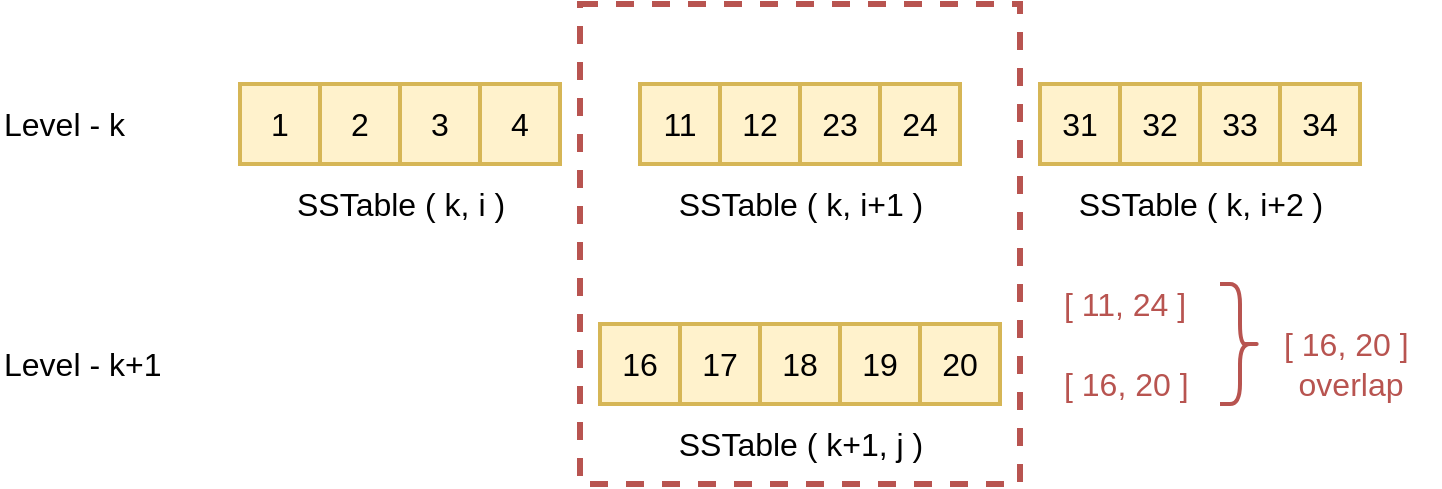 <mxfile version="14.2.4" type="embed" pages="6">
    <diagram name="overlap" id="YaGknYgtB12gMBrLqmoP">
        <mxGraphModel dx="861" dy="679" grid="1" gridSize="10" guides="1" tooltips="1" connect="1" arrows="1" fold="1" page="1" pageScale="1" pageWidth="827" pageHeight="1169" background="#ffffff" math="0" shadow="0">
            <root>
                <mxCell id="Y0N-j38Ntg_7QfY7S-ST-0"/>
                <mxCell id="Y0N-j38Ntg_7QfY7S-ST-1" parent="Y0N-j38Ntg_7QfY7S-ST-0"/>
                <mxCell id="Y0N-j38Ntg_7QfY7S-ST-32" value="" style="rounded=0;whiteSpace=wrap;html=1;dashed=1;strokeColor=#B85450;strokeWidth=3;fillColor=none;" parent="Y0N-j38Ntg_7QfY7S-ST-1" vertex="1">
                    <mxGeometry x="370" y="280" width="220" height="240" as="geometry"/>
                </mxCell>
                <mxCell id="Y0N-j38Ntg_7QfY7S-ST-2" value="&lt;font style=&quot;font-size: 16px&quot;&gt;1&lt;/font&gt;" style="rounded=0;whiteSpace=wrap;html=1;strokeWidth=2;fillColor=#fff2cc;strokeColor=#d6b656;" parent="Y0N-j38Ntg_7QfY7S-ST-1" vertex="1">
                    <mxGeometry x="200" y="320" width="40" height="40" as="geometry"/>
                </mxCell>
                <mxCell id="Y0N-j38Ntg_7QfY7S-ST-3" value="&lt;font style=&quot;font-size: 16px&quot;&gt;Level - k&lt;/font&gt;" style="text;html=1;align=left;verticalAlign=middle;resizable=0;points=[];autosize=1;fontSize=14;" parent="Y0N-j38Ntg_7QfY7S-ST-1" vertex="1">
                    <mxGeometry x="80" y="330" width="80" height="20" as="geometry"/>
                </mxCell>
                <mxCell id="Y0N-j38Ntg_7QfY7S-ST-4" value="&lt;font style=&quot;font-size: 16px&quot;&gt;Level - k+1&lt;/font&gt;" style="text;html=1;align=left;verticalAlign=middle;resizable=0;points=[];autosize=1;fontSize=14;" parent="Y0N-j38Ntg_7QfY7S-ST-1" vertex="1">
                    <mxGeometry x="80" y="450" width="90" height="20" as="geometry"/>
                </mxCell>
                <mxCell id="Y0N-j38Ntg_7QfY7S-ST-5" value="&lt;span style=&quot;font-size: 16px&quot;&gt;2&lt;/span&gt;" style="rounded=0;whiteSpace=wrap;html=1;strokeWidth=2;fillColor=#fff2cc;strokeColor=#d6b656;" parent="Y0N-j38Ntg_7QfY7S-ST-1" vertex="1">
                    <mxGeometry x="240" y="320" width="40" height="40" as="geometry"/>
                </mxCell>
                <mxCell id="Y0N-j38Ntg_7QfY7S-ST-6" value="&lt;span style=&quot;font-size: 16px&quot;&gt;3&lt;/span&gt;" style="rounded=0;whiteSpace=wrap;html=1;strokeWidth=2;fillColor=#fff2cc;strokeColor=#d6b656;" parent="Y0N-j38Ntg_7QfY7S-ST-1" vertex="1">
                    <mxGeometry x="280" y="320" width="40" height="40" as="geometry"/>
                </mxCell>
                <mxCell id="Y0N-j38Ntg_7QfY7S-ST-7" value="&lt;span style=&quot;font-size: 16px&quot;&gt;4&lt;/span&gt;" style="rounded=0;whiteSpace=wrap;html=1;strokeWidth=2;fillColor=#fff2cc;strokeColor=#d6b656;" parent="Y0N-j38Ntg_7QfY7S-ST-1" vertex="1">
                    <mxGeometry x="320" y="320" width="40" height="40" as="geometry"/>
                </mxCell>
                <mxCell id="Y0N-j38Ntg_7QfY7S-ST-8" value="&lt;font style=&quot;font-size: 16px&quot;&gt;16&lt;/font&gt;" style="rounded=0;whiteSpace=wrap;html=1;strokeWidth=2;fillColor=#fff2cc;strokeColor=#d6b656;" parent="Y0N-j38Ntg_7QfY7S-ST-1" vertex="1">
                    <mxGeometry x="380" y="440" width="40" height="40" as="geometry"/>
                </mxCell>
                <mxCell id="Y0N-j38Ntg_7QfY7S-ST-9" value="&lt;span style=&quot;font-size: 16px&quot;&gt;17&lt;/span&gt;" style="rounded=0;whiteSpace=wrap;html=1;strokeWidth=2;fillColor=#fff2cc;strokeColor=#d6b656;" parent="Y0N-j38Ntg_7QfY7S-ST-1" vertex="1">
                    <mxGeometry x="420" y="440" width="40" height="40" as="geometry"/>
                </mxCell>
                <mxCell id="Y0N-j38Ntg_7QfY7S-ST-10" value="&lt;font style=&quot;font-size: 16px&quot;&gt;18&lt;/font&gt;" style="rounded=0;whiteSpace=wrap;html=1;strokeWidth=2;fillColor=#fff2cc;strokeColor=#d6b656;" parent="Y0N-j38Ntg_7QfY7S-ST-1" vertex="1">
                    <mxGeometry x="460" y="440" width="40" height="40" as="geometry"/>
                </mxCell>
                <mxCell id="Y0N-j38Ntg_7QfY7S-ST-11" value="&lt;font style=&quot;font-size: 16px&quot;&gt;19&lt;/font&gt;" style="rounded=0;whiteSpace=wrap;html=1;strokeWidth=2;fillColor=#fff2cc;strokeColor=#d6b656;" parent="Y0N-j38Ntg_7QfY7S-ST-1" vertex="1">
                    <mxGeometry x="500" y="440" width="40" height="40" as="geometry"/>
                </mxCell>
                <mxCell id="Y0N-j38Ntg_7QfY7S-ST-12" value="&lt;font style=&quot;font-size: 16px&quot;&gt;20&lt;/font&gt;" style="rounded=0;whiteSpace=wrap;html=1;strokeWidth=2;fillColor=#fff2cc;strokeColor=#d6b656;" parent="Y0N-j38Ntg_7QfY7S-ST-1" vertex="1">
                    <mxGeometry x="540" y="440" width="40" height="40" as="geometry"/>
                </mxCell>
                <mxCell id="Y0N-j38Ntg_7QfY7S-ST-13" value="&lt;span style=&quot;font-size: 16px&quot;&gt;SSTable ( k, i )&lt;/span&gt;" style="text;html=1;align=center;verticalAlign=middle;resizable=0;points=[];autosize=1;fontSize=14;" parent="Y0N-j38Ntg_7QfY7S-ST-1" vertex="1">
                    <mxGeometry x="220" y="370" width="120" height="20" as="geometry"/>
                </mxCell>
                <mxCell id="Y0N-j38Ntg_7QfY7S-ST-14" value="&lt;span style=&quot;font-size: 16px&quot;&gt;SSTable ( k+1, j )&lt;/span&gt;" style="text;html=1;align=center;verticalAlign=middle;resizable=0;points=[];autosize=1;fontSize=14;" parent="Y0N-j38Ntg_7QfY7S-ST-1" vertex="1">
                    <mxGeometry x="410" y="490" width="140" height="20" as="geometry"/>
                </mxCell>
                <mxCell id="Y0N-j38Ntg_7QfY7S-ST-18" value="&lt;font style=&quot;font-size: 16px&quot;&gt;24&lt;/font&gt;" style="rounded=0;whiteSpace=wrap;html=1;strokeWidth=2;fillColor=#fff2cc;strokeColor=#d6b656;" parent="Y0N-j38Ntg_7QfY7S-ST-1" vertex="1">
                    <mxGeometry x="520" y="320" width="40" height="40" as="geometry"/>
                </mxCell>
                <mxCell id="Y0N-j38Ntg_7QfY7S-ST-19" value="&lt;span style=&quot;font-size: 16px&quot;&gt;23&lt;/span&gt;" style="rounded=0;whiteSpace=wrap;html=1;strokeWidth=2;fillColor=#fff2cc;strokeColor=#d6b656;" parent="Y0N-j38Ntg_7QfY7S-ST-1" vertex="1">
                    <mxGeometry x="480" y="320" width="40" height="40" as="geometry"/>
                </mxCell>
                <mxCell id="Y0N-j38Ntg_7QfY7S-ST-20" value="&lt;font style=&quot;font-size: 16px&quot;&gt;12&lt;/font&gt;" style="rounded=0;whiteSpace=wrap;html=1;strokeWidth=2;fillColor=#fff2cc;strokeColor=#d6b656;" parent="Y0N-j38Ntg_7QfY7S-ST-1" vertex="1">
                    <mxGeometry x="440" y="320" width="40" height="40" as="geometry"/>
                </mxCell>
                <mxCell id="Y0N-j38Ntg_7QfY7S-ST-21" value="&lt;font style=&quot;font-size: 16px&quot;&gt;11&lt;/font&gt;" style="rounded=0;whiteSpace=wrap;html=1;strokeWidth=2;fillColor=#fff2cc;strokeColor=#d6b656;" parent="Y0N-j38Ntg_7QfY7S-ST-1" vertex="1">
                    <mxGeometry x="400" y="320" width="40" height="40" as="geometry"/>
                </mxCell>
                <mxCell id="Y0N-j38Ntg_7QfY7S-ST-22" value="&lt;font style=&quot;font-size: 16px&quot;&gt;34&lt;/font&gt;" style="rounded=0;whiteSpace=wrap;html=1;strokeWidth=2;fillColor=#fff2cc;strokeColor=#d6b656;" parent="Y0N-j38Ntg_7QfY7S-ST-1" vertex="1">
                    <mxGeometry x="720" y="320" width="40" height="40" as="geometry"/>
                </mxCell>
                <mxCell id="Y0N-j38Ntg_7QfY7S-ST-23" value="&lt;span style=&quot;font-size: 16px&quot;&gt;33&lt;/span&gt;" style="rounded=0;whiteSpace=wrap;html=1;strokeWidth=2;fillColor=#fff2cc;strokeColor=#d6b656;" parent="Y0N-j38Ntg_7QfY7S-ST-1" vertex="1">
                    <mxGeometry x="680" y="320" width="40" height="40" as="geometry"/>
                </mxCell>
                <mxCell id="Y0N-j38Ntg_7QfY7S-ST-24" value="&lt;font style=&quot;font-size: 16px&quot;&gt;32&lt;/font&gt;" style="rounded=0;whiteSpace=wrap;html=1;strokeWidth=2;fillColor=#fff2cc;strokeColor=#d6b656;" parent="Y0N-j38Ntg_7QfY7S-ST-1" vertex="1">
                    <mxGeometry x="640" y="320" width="40" height="40" as="geometry"/>
                </mxCell>
                <mxCell id="Y0N-j38Ntg_7QfY7S-ST-25" value="&lt;font style=&quot;font-size: 16px&quot;&gt;31&lt;/font&gt;" style="rounded=0;whiteSpace=wrap;html=1;strokeWidth=2;fillColor=#fff2cc;strokeColor=#d6b656;" parent="Y0N-j38Ntg_7QfY7S-ST-1" vertex="1">
                    <mxGeometry x="600" y="320" width="40" height="40" as="geometry"/>
                </mxCell>
                <mxCell id="Y0N-j38Ntg_7QfY7S-ST-26" value="&lt;span style=&quot;font-size: 16px&quot;&gt;SSTable ( k, i+1 )&lt;/span&gt;" style="text;html=1;align=center;verticalAlign=middle;resizable=0;points=[];autosize=1;fontSize=14;" parent="Y0N-j38Ntg_7QfY7S-ST-1" vertex="1">
                    <mxGeometry x="410" y="370" width="140" height="20" as="geometry"/>
                </mxCell>
                <mxCell id="Y0N-j38Ntg_7QfY7S-ST-27" value="&lt;span style=&quot;font-size: 16px&quot;&gt;SSTable ( k, i+2 )&lt;/span&gt;" style="text;html=1;align=center;verticalAlign=middle;resizable=0;points=[];autosize=1;fontSize=14;" parent="Y0N-j38Ntg_7QfY7S-ST-1" vertex="1">
                    <mxGeometry x="610" y="370" width="140" height="20" as="geometry"/>
                </mxCell>
                <mxCell id="MBkMVxxBDvs31ZcVRK1i-1" value="&lt;span style=&quot;font-size: 16px&quot;&gt;[ 11, 24 ]&lt;/span&gt;" style="text;html=1;align=left;verticalAlign=middle;resizable=0;points=[];autosize=1;fontSize=14;fontColor=#B85450;" parent="Y0N-j38Ntg_7QfY7S-ST-1" vertex="1">
                    <mxGeometry x="610" y="420" width="80" height="20" as="geometry"/>
                </mxCell>
                <mxCell id="MBkMVxxBDvs31ZcVRK1i-2" value="&lt;span style=&quot;font-size: 16px&quot;&gt;[ 16, 20 ]&lt;/span&gt;" style="text;html=1;align=left;verticalAlign=middle;resizable=0;points=[];autosize=1;fontSize=14;fontColor=#B85450;" parent="Y0N-j38Ntg_7QfY7S-ST-1" vertex="1">
                    <mxGeometry x="610" y="460" width="80" height="20" as="geometry"/>
                </mxCell>
                <mxCell id="MBkMVxxBDvs31ZcVRK1i-3" value="" style="shape=curlyBracket;whiteSpace=wrap;html=1;rounded=1;strokeColor=#B85450;strokeWidth=2;fillColor=none;fontColor=#B85450;rotation=-180;" parent="Y0N-j38Ntg_7QfY7S-ST-1" vertex="1">
                    <mxGeometry x="690" y="420" width="20" height="60" as="geometry"/>
                </mxCell>
                <mxCell id="MBkMVxxBDvs31ZcVRK1i-4" value="&lt;span style=&quot;font-size: 16px&quot;&gt;[ 16, 20 ]&lt;/span&gt;" style="text;html=1;align=left;verticalAlign=middle;resizable=0;points=[];autosize=1;fontSize=14;fontColor=#B85450;" parent="Y0N-j38Ntg_7QfY7S-ST-1" vertex="1">
                    <mxGeometry x="720" y="440" width="80" height="20" as="geometry"/>
                </mxCell>
                <mxCell id="MBkMVxxBDvs31ZcVRK1i-5" value="&lt;span style=&quot;font-size: 16px&quot;&gt;overlap&lt;/span&gt;" style="text;html=1;align=center;verticalAlign=middle;resizable=0;points=[];autosize=1;fontSize=14;fontColor=#B85450;" parent="Y0N-j38Ntg_7QfY7S-ST-1" vertex="1">
                    <mxGeometry x="720" y="460" width="70" height="20" as="geometry"/>
                </mxCell>
            </root>
        </mxGraphModel>
    </diagram>
    <diagram id="lYho0oUHF8I51m_rreC3" name="seek-miss">
        &#xa;        &#xa;&#xa;
        <mxGraphModel dx="861" dy="679" grid="1" gridSize="10" guides="1" tooltips="1" connect="1" arrows="1" fold="1" page="1" pageScale="1" pageWidth="827" pageHeight="1169" background="#ffffff" math="0" shadow="0">
            &#xa;            &#xa;&#xa;
            <root>
                &#xa;                &#xa;&#xa;
                <mxCell id="0"/>
                &#xa;                &#xa;&#xa;
                <mxCell id="1" parent="0"/>
                &#xa;                &#xa;&#xa;
                <mxCell id="2" value="&lt;font style=&quot;font-size: 16px&quot;&gt;1&lt;/font&gt;" style="rounded=0;whiteSpace=wrap;html=1;strokeWidth=2;fillColor=#fff2cc;strokeColor=#d6b656;" parent="1" vertex="1">
                    &#xa;                    &#xa;&#xa;
                    <mxGeometry x="200" y="320" width="40" height="40" as="geometry"/>
                    &#xa;                    &#xa;&#xa;
                </mxCell>
                &#xa;                &#xa;&#xa;
                <mxCell id="3" value="&lt;font style=&quot;font-size: 16px&quot;&gt;Level - k&lt;/font&gt;" style="text;html=1;align=left;verticalAlign=middle;resizable=0;points=[];autosize=1;fontSize=14;" parent="1" vertex="1">
                    &#xa;                    &#xa;&#xa;
                    <mxGeometry x="80" y="330" width="80" height="20" as="geometry"/>
                    &#xa;                    &#xa;&#xa;
                </mxCell>
                &#xa;                &#xa;&#xa;
                <mxCell id="4" value="&lt;font style=&quot;font-size: 16px&quot;&gt;Level - k+1&lt;/font&gt;" style="text;html=1;align=left;verticalAlign=middle;resizable=0;points=[];autosize=1;fontSize=14;" parent="1" vertex="1">
                    &#xa;                    &#xa;&#xa;
                    <mxGeometry x="80" y="450" width="90" height="20" as="geometry"/>
                    &#xa;                    &#xa;&#xa;
                </mxCell>
                &#xa;                &#xa;&#xa;
                <mxCell id="6" value="&lt;span style=&quot;font-size: 16px&quot;&gt;2&lt;/span&gt;" style="rounded=0;whiteSpace=wrap;html=1;strokeWidth=2;fillColor=#fff2cc;strokeColor=#d6b656;" parent="1" vertex="1">
                    &#xa;                    &#xa;&#xa;
                    <mxGeometry x="240" y="320" width="40" height="40" as="geometry"/>
                    &#xa;                    &#xa;&#xa;
                </mxCell>
                &#xa;                &#xa;&#xa;
                <mxCell id="7" value="&lt;span style=&quot;font-size: 16px&quot;&gt;3&lt;/span&gt;" style="rounded=0;whiteSpace=wrap;html=1;strokeWidth=2;fillColor=#fff2cc;strokeColor=#d6b656;" parent="1" vertex="1">
                    &#xa;                    &#xa;&#xa;
                    <mxGeometry x="280" y="320" width="40" height="40" as="geometry"/>
                    &#xa;                    &#xa;&#xa;
                </mxCell>
                &#xa;                &#xa;&#xa;
                <mxCell id="8" value="&lt;span style=&quot;font-size: 16px&quot;&gt;4&lt;/span&gt;" style="rounded=0;whiteSpace=wrap;html=1;strokeWidth=2;fillColor=#fff2cc;strokeColor=#d6b656;" parent="1" vertex="1">
                    &#xa;                    &#xa;&#xa;
                    <mxGeometry x="320" y="320" width="40" height="40" as="geometry"/>
                    &#xa;                    &#xa;&#xa;
                </mxCell>
                &#xa;                &#xa;&#xa;
                <mxCell id="12" value="&lt;font style=&quot;font-size: 16px&quot;&gt;16&lt;/font&gt;" style="rounded=0;whiteSpace=wrap;html=1;strokeWidth=2;fillColor=#fff2cc;strokeColor=#d6b656;" parent="1" vertex="1">
                    &#xa;                    &#xa;&#xa;
                    <mxGeometry x="380" y="440" width="40" height="40" as="geometry"/>
                    &#xa;                    &#xa;&#xa;
                </mxCell>
                &#xa;                &#xa;&#xa;
                <mxCell id="13" value="&lt;span style=&quot;font-size: 16px&quot;&gt;17&lt;/span&gt;" style="rounded=0;whiteSpace=wrap;html=1;strokeWidth=2;fillColor=#fff2cc;strokeColor=#d6b656;" parent="1" vertex="1">
                    &#xa;                    &#xa;&#xa;
                    <mxGeometry x="420" y="440" width="40" height="40" as="geometry"/>
                    &#xa;                    &#xa;&#xa;
                </mxCell>
                &#xa;                &#xa;&#xa;
                <mxCell id="14" value="&lt;font style=&quot;font-size: 16px&quot;&gt;18&lt;/font&gt;" style="rounded=0;whiteSpace=wrap;html=1;strokeWidth=2;fillColor=#fff2cc;strokeColor=#d6b656;" parent="1" vertex="1">
                    &#xa;                    &#xa;&#xa;
                    <mxGeometry x="460" y="440" width="40" height="40" as="geometry"/>
                    &#xa;                    &#xa;&#xa;
                </mxCell>
                &#xa;                &#xa;&#xa;
                <mxCell id="17" value="&lt;font style=&quot;font-size: 16px&quot;&gt;19&lt;/font&gt;" style="rounded=0;whiteSpace=wrap;html=1;strokeWidth=2;fillColor=#fff2cc;strokeColor=#d6b656;" parent="1" vertex="1">
                    &#xa;                    &#xa;&#xa;
                    <mxGeometry x="500" y="440" width="40" height="40" as="geometry"/>
                    &#xa;                    &#xa;&#xa;
                </mxCell>
                &#xa;                &#xa;&#xa;
                <mxCell id="18" value="&lt;font style=&quot;font-size: 16px&quot;&gt;20&lt;/font&gt;" style="rounded=0;whiteSpace=wrap;html=1;strokeWidth=2;fillColor=#fff2cc;strokeColor=#d6b656;" parent="1" vertex="1">
                    &#xa;                    &#xa;&#xa;
                    <mxGeometry x="540" y="440" width="40" height="40" as="geometry"/>
                    &#xa;                    &#xa;&#xa;
                </mxCell>
                &#xa;                &#xa;&#xa;
                <mxCell id="19" value="&lt;span style=&quot;font-size: 16px&quot;&gt;SSTable ( k, i )&lt;/span&gt;" style="text;html=1;align=center;verticalAlign=middle;resizable=0;points=[];autosize=1;fontSize=14;" parent="1" vertex="1">
                    &#xa;                    &#xa;&#xa;
                    <mxGeometry x="220" y="370" width="120" height="20" as="geometry"/>
                    &#xa;                    &#xa;&#xa;
                </mxCell>
                &#xa;                &#xa;&#xa;
                <mxCell id="20" value="&lt;span style=&quot;font-size: 16px&quot;&gt;SSTable ( k+1, j )&lt;/span&gt;" style="text;html=1;align=center;verticalAlign=middle;resizable=0;points=[];autosize=1;fontSize=14;" parent="1" vertex="1">
                    &#xa;                    &#xa;&#xa;
                    <mxGeometry x="410" y="490" width="140" height="20" as="geometry"/>
                    &#xa;                    &#xa;&#xa;
                </mxCell>
                &#xa;                &#xa;&#xa;
                <mxCell id="21" value="&lt;span style=&quot;font-size: 16px&quot;&gt;look up : 18&lt;/span&gt;" style="text;html=1;align=left;verticalAlign=middle;resizable=0;points=[];autosize=1;fontSize=14;" parent="1" vertex="1">
                    &#xa;                    &#xa;&#xa;
                    <mxGeometry x="80" y="240" width="100" height="20" as="geometry"/>
                    &#xa;                    &#xa;&#xa;
                </mxCell>
                &#xa;                &#xa;&#xa;
                <mxCell id="24" value="&lt;span style=&quot;font-size: 16px&quot;&gt;seek miss&lt;/span&gt;" style="text;html=1;align=center;verticalAlign=middle;resizable=0;points=[];autosize=1;fontSize=14;fontColor=#B85450;" parent="1" vertex="1">
                    &#xa;                    &#xa;&#xa;
                    <mxGeometry x="480" y="300" width="90" height="20" as="geometry"/>
                    &#xa;                    &#xa;&#xa;
                </mxCell>
                &#xa;                &#xa;&#xa;
                <mxCell id="26" value="&lt;span style=&quot;font-size: 16px&quot;&gt;match&lt;/span&gt;" style="text;html=1;align=center;verticalAlign=middle;resizable=0;points=[];autosize=1;fontSize=14;fontColor=#B85450;" parent="1" vertex="1">
                    &#xa;                    &#xa;&#xa;
                    <mxGeometry x="480" y="420" width="60" height="20" as="geometry"/>
                    &#xa;                    &#xa;&#xa;
                </mxCell>
                &#xa;                &#xa;&#xa;
                <mxCell id="Nawe96tlOtOp1XnM_8qs-26" value="&lt;font style=&quot;font-size: 16px&quot;&gt;24&lt;/font&gt;" style="rounded=0;whiteSpace=wrap;html=1;strokeWidth=2;fillColor=#fff2cc;strokeColor=#d6b656;" parent="1" vertex="1">
                    &#xa;                    &#xa;&#xa;
                    <mxGeometry x="520" y="320" width="40" height="40" as="geometry"/>
                    &#xa;                    &#xa;&#xa;
                </mxCell>
                &#xa;                &#xa;&#xa;
                <mxCell id="Nawe96tlOtOp1XnM_8qs-27" value="&lt;span style=&quot;font-size: 16px&quot;&gt;23&lt;/span&gt;" style="rounded=0;whiteSpace=wrap;html=1;strokeWidth=2;fillColor=#fff2cc;strokeColor=#d6b656;" parent="1" vertex="1">
                    &#xa;                    &#xa;&#xa;
                    <mxGeometry x="480" y="320" width="40" height="40" as="geometry"/>
                    &#xa;                    &#xa;&#xa;
                </mxCell>
                &#xa;                &#xa;&#xa;
                <mxCell id="Nawe96tlOtOp1XnM_8qs-28" value="&lt;font style=&quot;font-size: 16px&quot;&gt;12&lt;/font&gt;" style="rounded=0;whiteSpace=wrap;html=1;strokeWidth=2;fillColor=#fff2cc;strokeColor=#d6b656;" parent="1" vertex="1">
                    &#xa;                    &#xa;&#xa;
                    <mxGeometry x="440" y="320" width="40" height="40" as="geometry"/>
                    &#xa;                    &#xa;&#xa;
                </mxCell>
                &#xa;                &#xa;&#xa;
                <mxCell id="Nawe96tlOtOp1XnM_8qs-29" value="&lt;font style=&quot;font-size: 16px&quot;&gt;11&lt;/font&gt;" style="rounded=0;whiteSpace=wrap;html=1;strokeWidth=2;fillColor=#fff2cc;strokeColor=#d6b656;" parent="1" vertex="1">
                    &#xa;                    &#xa;&#xa;
                    <mxGeometry x="400" y="320" width="40" height="40" as="geometry"/>
                    &#xa;                    &#xa;&#xa;
                </mxCell>
                &#xa;                &#xa;&#xa;
                <mxCell id="Nawe96tlOtOp1XnM_8qs-30" value="&lt;font style=&quot;font-size: 16px&quot;&gt;34&lt;/font&gt;" style="rounded=0;whiteSpace=wrap;html=1;strokeWidth=2;fillColor=#fff2cc;strokeColor=#d6b656;" parent="1" vertex="1">
                    &#xa;                    &#xa;&#xa;
                    <mxGeometry x="720" y="320" width="40" height="40" as="geometry"/>
                    &#xa;                    &#xa;&#xa;
                </mxCell>
                &#xa;                &#xa;&#xa;
                <mxCell id="Nawe96tlOtOp1XnM_8qs-31" value="&lt;span style=&quot;font-size: 16px&quot;&gt;33&lt;/span&gt;" style="rounded=0;whiteSpace=wrap;html=1;strokeWidth=2;fillColor=#fff2cc;strokeColor=#d6b656;" parent="1" vertex="1">
                    &#xa;                    &#xa;&#xa;
                    <mxGeometry x="680" y="320" width="40" height="40" as="geometry"/>
                    &#xa;                    &#xa;&#xa;
                </mxCell>
                &#xa;                &#xa;&#xa;
                <mxCell id="Nawe96tlOtOp1XnM_8qs-32" value="&lt;font style=&quot;font-size: 16px&quot;&gt;32&lt;/font&gt;" style="rounded=0;whiteSpace=wrap;html=1;strokeWidth=2;fillColor=#fff2cc;strokeColor=#d6b656;" parent="1" vertex="1">
                    &#xa;                    &#xa;&#xa;
                    <mxGeometry x="640" y="320" width="40" height="40" as="geometry"/>
                    &#xa;                    &#xa;&#xa;
                </mxCell>
                &#xa;                &#xa;&#xa;
                <mxCell id="Nawe96tlOtOp1XnM_8qs-33" value="&lt;font style=&quot;font-size: 16px&quot;&gt;31&lt;/font&gt;" style="rounded=0;whiteSpace=wrap;html=1;strokeWidth=2;fillColor=#fff2cc;strokeColor=#d6b656;" parent="1" vertex="1">
                    &#xa;                    &#xa;&#xa;
                    <mxGeometry x="600" y="320" width="40" height="40" as="geometry"/>
                    &#xa;                    &#xa;&#xa;
                </mxCell>
                &#xa;                &#xa;&#xa;
                <mxCell id="fV7hkCOTCyFw0kWYfNcf-26" value="&lt;span style=&quot;font-size: 16px&quot;&gt;SSTable ( k, i+1 )&lt;/span&gt;" style="text;html=1;align=center;verticalAlign=middle;resizable=0;points=[];autosize=1;fontSize=14;" parent="1" vertex="1">
                    &#xa;                    &#xa;&#xa;
                    <mxGeometry x="410" y="370" width="140" height="20" as="geometry"/>
                    &#xa;                    &#xa;&#xa;
                </mxCell>
                &#xa;                &#xa;&#xa;
                <mxCell id="fV7hkCOTCyFw0kWYfNcf-27" value="&lt;span style=&quot;font-size: 16px&quot;&gt;SSTable ( k, i+2 )&lt;/span&gt;" style="text;html=1;align=center;verticalAlign=middle;resizable=0;points=[];autosize=1;fontSize=14;" parent="1" vertex="1">
                    &#xa;                    &#xa;&#xa;
                    <mxGeometry x="610" y="370" width="140" height="20" as="geometry"/>
                    &#xa;                    &#xa;&#xa;
                </mxCell>
                &#xa;                &#xa;&#xa;
                <mxCell id="25" style="edgeStyle=orthogonalEdgeStyle;curved=1;rounded=0;orthogonalLoop=1;jettySize=auto;html=1;exitX=1;exitY=0;exitDx=0;exitDy=0;entryX=0.5;entryY=0;entryDx=0;entryDy=0;strokeWidth=2;fontSize=14;fontColor=#B85450;fillColor=#f8cecc;strokeColor=#b85450;" parent="1" source="Nawe96tlOtOp1XnM_8qs-28" target="14" edge="1">
                    &#xa;                    &#xa;&#xa;
                    <mxGeometry relative="1" as="geometry">
                        &#xa;                        &#xa;&#xa;
                        <Array as="points">
                            &#xa;                            &#xa;&#xa;
                            <mxPoint x="480" y="370"/>
                            &#xa;                            &#xa;&#xa;
                            <mxPoint x="480" y="370"/>
                            &#xa;                            &#xa;&#xa;
                        </Array>
                        &#xa;                        &#xa;&#xa;
                    </mxGeometry>
                    &#xa;                    &#xa;&#xa;
                </mxCell>
                &#xa;                &#xa;&#xa;
                <mxCell id="23" value="" style="rounded=0;orthogonalLoop=1;jettySize=auto;html=1;fontSize=14;entryX=0;entryY=0;entryDx=0;entryDy=0;fillColor=#f8cecc;strokeColor=#b85450;strokeWidth=2;edgeStyle=orthogonalEdgeStyle;curved=1;" parent="1" source="21" target="Nawe96tlOtOp1XnM_8qs-27" edge="1">
                    &#xa;                    &#xa;&#xa;
                    <mxGeometry relative="1" as="geometry">
                        &#xa;                        &#xa;&#xa;
                        <mxPoint x="250" y="250" as="targetPoint"/>
                        &#xa;                        &#xa;&#xa;
                        <Array as="points">
                            &#xa;                            &#xa;&#xa;
                            <mxPoint x="480" y="250"/>
                            &#xa;                            &#xa;&#xa;
                        </Array>
                        &#xa;                        &#xa;&#xa;
                    </mxGeometry>
                    &#xa;                    &#xa;&#xa;
                </mxCell>
                &#xa;                &#xa;&#xa;
            </root>
            &#xa;            &#xa;&#xa;
        </mxGraphModel>
        &#xa;        &#xa;&#xa;
    </diagram>
    <diagram id="-CH1xtE_YUNaig56oL9T" name="match">
        &#xa;
        <mxGraphModel dx="819" dy="616" grid="1" gridSize="10" guides="1" tooltips="1" connect="1" arrows="1" fold="1" page="1" pageScale="1" pageWidth="827" pageHeight="1169" background="#ffffff" math="0" shadow="0">
            &#xa;
            <root>
                &#xa;
                <mxCell id="D2XivzYLDYbyv2deZ4RM-0"/>
                &#xa;
                <mxCell id="D2XivzYLDYbyv2deZ4RM-1" parent="D2XivzYLDYbyv2deZ4RM-0"/>
                &#xa;
                <mxCell id="T56yWqW-g0x0ERfFQjUn-0" value="&lt;font style=&quot;font-size: 16px&quot;&gt;1&lt;/font&gt;" style="rounded=0;whiteSpace=wrap;html=1;strokeWidth=2;fillColor=#fff2cc;strokeColor=#d6b656;" parent="D2XivzYLDYbyv2deZ4RM-1" vertex="1">
                    &#xa;
                    <mxGeometry x="160" y="320" width="40" height="40" as="geometry"/>
                    &#xa;
                </mxCell>
                &#xa;
                <mxCell id="T56yWqW-g0x0ERfFQjUn-1" value="&lt;font style=&quot;font-size: 16px&quot;&gt;Level - k&lt;/font&gt;" style="text;html=1;align=left;verticalAlign=middle;resizable=0;points=[];autosize=1;fontSize=14;" parent="D2XivzYLDYbyv2deZ4RM-1" vertex="1">
                    &#xa;
                    <mxGeometry x="40" y="330" width="80" height="20" as="geometry"/>
                    &#xa;
                </mxCell>
                &#xa;
                <mxCell id="T56yWqW-g0x0ERfFQjUn-2" value="&lt;font style=&quot;font-size: 16px&quot;&gt;Level - k+1&lt;/font&gt;" style="text;html=1;align=left;verticalAlign=middle;resizable=0;points=[];autosize=1;fontSize=14;" parent="D2XivzYLDYbyv2deZ4RM-1" vertex="1">
                    &#xa;
                    <mxGeometry x="40" y="450" width="90" height="20" as="geometry"/>
                    &#xa;
                </mxCell>
                &#xa;
                <mxCell id="T56yWqW-g0x0ERfFQjUn-3" value="&lt;span style=&quot;font-size: 16px&quot;&gt;2&lt;/span&gt;" style="rounded=0;whiteSpace=wrap;html=1;strokeWidth=2;fillColor=#fff2cc;strokeColor=#d6b656;" parent="D2XivzYLDYbyv2deZ4RM-1" vertex="1">
                    &#xa;
                    <mxGeometry x="200" y="320" width="40" height="40" as="geometry"/>
                    &#xa;
                </mxCell>
                &#xa;
                <mxCell id="T56yWqW-g0x0ERfFQjUn-4" value="&lt;span style=&quot;font-size: 16px&quot;&gt;3&lt;/span&gt;" style="rounded=0;whiteSpace=wrap;html=1;strokeWidth=2;fillColor=#fff2cc;strokeColor=#d6b656;" parent="D2XivzYLDYbyv2deZ4RM-1" vertex="1">
                    &#xa;
                    <mxGeometry x="240" y="320" width="40" height="40" as="geometry"/>
                    &#xa;
                </mxCell>
                &#xa;
                <mxCell id="T56yWqW-g0x0ERfFQjUn-5" value="&lt;span style=&quot;font-size: 16px&quot;&gt;4&lt;/span&gt;" style="rounded=0;whiteSpace=wrap;html=1;strokeWidth=2;fillColor=#fff2cc;strokeColor=#d6b656;" parent="D2XivzYLDYbyv2deZ4RM-1" vertex="1">
                    &#xa;
                    <mxGeometry x="280" y="320" width="40" height="40" as="geometry"/>
                    &#xa;
                </mxCell>
                &#xa;
                <mxCell id="T56yWqW-g0x0ERfFQjUn-6" value="&lt;font style=&quot;font-size: 16px&quot;&gt;16&lt;/font&gt;" style="rounded=0;whiteSpace=wrap;html=1;strokeWidth=2;fillColor=#fff2cc;strokeColor=#d6b656;" parent="D2XivzYLDYbyv2deZ4RM-1" vertex="1">
                    &#xa;
                    <mxGeometry x="240" y="440" width="40" height="40" as="geometry"/>
                    &#xa;
                </mxCell>
                &#xa;
                <mxCell id="T56yWqW-g0x0ERfFQjUn-7" value="&lt;span style=&quot;font-size: 16px&quot;&gt;17&lt;/span&gt;" style="rounded=0;whiteSpace=wrap;html=1;strokeWidth=2;fillColor=#fff2cc;strokeColor=#d6b656;" parent="D2XivzYLDYbyv2deZ4RM-1" vertex="1">
                    &#xa;
                    <mxGeometry x="280" y="440" width="40" height="40" as="geometry"/>
                    &#xa;
                </mxCell>
                &#xa;
                <mxCell id="T56yWqW-g0x0ERfFQjUn-8" value="&lt;font style=&quot;font-size: 16px&quot;&gt;18&lt;/font&gt;" style="rounded=0;whiteSpace=wrap;html=1;strokeWidth=2;fillColor=#fff2cc;strokeColor=#d6b656;" parent="D2XivzYLDYbyv2deZ4RM-1" vertex="1">
                    &#xa;
                    <mxGeometry x="320" y="440" width="40" height="40" as="geometry"/>
                    &#xa;
                </mxCell>
                &#xa;
                <mxCell id="T56yWqW-g0x0ERfFQjUn-9" value="&lt;font style=&quot;font-size: 16px&quot;&gt;19&lt;/font&gt;" style="rounded=0;whiteSpace=wrap;html=1;strokeWidth=2;fillColor=#fff2cc;strokeColor=#d6b656;" parent="D2XivzYLDYbyv2deZ4RM-1" vertex="1">
                    &#xa;
                    <mxGeometry x="360" y="440" width="40" height="40" as="geometry"/>
                    &#xa;
                </mxCell>
                &#xa;
                <mxCell id="T56yWqW-g0x0ERfFQjUn-10" value="&lt;font style=&quot;font-size: 16px&quot;&gt;20&lt;/font&gt;" style="rounded=0;whiteSpace=wrap;html=1;strokeWidth=2;fillColor=#fff2cc;strokeColor=#d6b656;" parent="D2XivzYLDYbyv2deZ4RM-1" vertex="1">
                    &#xa;
                    <mxGeometry x="400" y="440" width="40" height="40" as="geometry"/>
                    &#xa;
                </mxCell>
                &#xa;
                <mxCell id="T56yWqW-g0x0ERfFQjUn-11" value="&lt;span style=&quot;font-size: 16px&quot;&gt;SSTable ( k, i )&lt;/span&gt;" style="text;html=1;align=center;verticalAlign=middle;resizable=0;points=[];autosize=1;fontSize=14;" parent="D2XivzYLDYbyv2deZ4RM-1" vertex="1">
                    &#xa;
                    <mxGeometry x="180" y="370" width="120" height="20" as="geometry"/>
                    &#xa;
                </mxCell>
                &#xa;
                <mxCell id="T56yWqW-g0x0ERfFQjUn-12" value="&lt;span style=&quot;font-size: 16px&quot;&gt;SSTable ( k+1, j )&lt;/span&gt;" style="text;html=1;align=center;verticalAlign=middle;resizable=0;points=[];autosize=1;fontSize=14;" parent="D2XivzYLDYbyv2deZ4RM-1" vertex="1">
                    &#xa;
                    <mxGeometry x="270" y="490" width="140" height="20" as="geometry"/>
                    &#xa;
                </mxCell>
                &#xa;
                <mxCell id="T56yWqW-g0x0ERfFQjUn-13" value="&lt;span style=&quot;font-size: 16px&quot;&gt;look up : 18&lt;/span&gt;" style="text;html=1;align=left;verticalAlign=middle;resizable=0;points=[];autosize=1;fontSize=14;" parent="D2XivzYLDYbyv2deZ4RM-1" vertex="1">
                    &#xa;
                    <mxGeometry x="40" y="240" width="100" height="20" as="geometry"/>
                    &#xa;
                </mxCell>
                &#xa;
                <mxCell id="T56yWqW-g0x0ERfFQjUn-16" value="" style="rounded=0;orthogonalLoop=1;jettySize=auto;html=1;fontSize=14;fillColor=#f8cecc;strokeColor=#b85450;strokeWidth=2;edgeStyle=orthogonalEdgeStyle;curved=1;entryX=0.5;entryY=0;entryDx=0;entryDy=0;" parent="D2XivzYLDYbyv2deZ4RM-1" source="T56yWqW-g0x0ERfFQjUn-13" target="T56yWqW-g0x0ERfFQjUn-8" edge="1">
                    &#xa;
                    <mxGeometry relative="1" as="geometry">
                        &#xa;
                        <mxPoint x="350" y="400" as="targetPoint"/>
                        &#xa;
                        <Array as="points">
                            &#xa;
                            <mxPoint x="340" y="240"/>
                            &#xa;
                        </Array>
                        &#xa;
                    </mxGeometry>
                    &#xa;
                </mxCell>
                &#xa;
                <mxCell id="T56yWqW-g0x0ERfFQjUn-17" value="&lt;span style=&quot;font-size: 16px&quot;&gt;match&lt;/span&gt;" style="text;html=1;align=center;verticalAlign=middle;resizable=0;points=[];autosize=1;fontSize=14;fontColor=#B85450;" parent="D2XivzYLDYbyv2deZ4RM-1" vertex="1">
                    &#xa;
                    <mxGeometry x="340" y="420" width="60" height="20" as="geometry"/>
                    &#xa;
                </mxCell>
                &#xa;
                <mxCell id="T56yWqW-g0x0ERfFQjUn-18" value="&lt;font style=&quot;font-size: 16px&quot;&gt;24&lt;/font&gt;" style="rounded=0;whiteSpace=wrap;html=1;strokeWidth=2;fillColor=#fff2cc;strokeColor=#d6b656;" parent="D2XivzYLDYbyv2deZ4RM-1" vertex="1">
                    &#xa;
                    <mxGeometry x="480" y="440" width="40" height="40" as="geometry"/>
                    &#xa;
                </mxCell>
                &#xa;
                <mxCell id="T56yWqW-g0x0ERfFQjUn-19" value="&lt;span style=&quot;font-size: 16px&quot;&gt;23&lt;/span&gt;" style="rounded=0;whiteSpace=wrap;html=1;strokeWidth=2;fillColor=#fff2cc;strokeColor=#d6b656;" parent="D2XivzYLDYbyv2deZ4RM-1" vertex="1">
                    &#xa;
                    <mxGeometry x="440" y="440" width="40" height="40" as="geometry"/>
                    &#xa;
                </mxCell>
                &#xa;
                <mxCell id="T56yWqW-g0x0ERfFQjUn-20" value="&lt;font style=&quot;font-size: 16px&quot;&gt;12&lt;/font&gt;" style="rounded=0;whiteSpace=wrap;html=1;strokeWidth=2;fillColor=#fff2cc;strokeColor=#d6b656;" parent="D2XivzYLDYbyv2deZ4RM-1" vertex="1">
                    &#xa;
                    <mxGeometry x="200" y="440" width="40" height="40" as="geometry"/>
                    &#xa;
                </mxCell>
                &#xa;
                <mxCell id="T56yWqW-g0x0ERfFQjUn-21" value="&lt;font style=&quot;font-size: 16px&quot;&gt;11&lt;/font&gt;" style="rounded=0;whiteSpace=wrap;html=1;strokeWidth=2;fillColor=#fff2cc;strokeColor=#d6b656;" parent="D2XivzYLDYbyv2deZ4RM-1" vertex="1">
                    &#xa;
                    <mxGeometry x="160" y="440" width="40" height="40" as="geometry"/>
                    &#xa;
                </mxCell>
                &#xa;
                <mxCell id="T56yWqW-g0x0ERfFQjUn-22" value="&lt;font style=&quot;font-size: 16px&quot;&gt;34&lt;/font&gt;" style="rounded=0;whiteSpace=wrap;html=1;strokeWidth=2;fillColor=#fff2cc;strokeColor=#d6b656;" parent="D2XivzYLDYbyv2deZ4RM-1" vertex="1">
                    &#xa;
                    <mxGeometry x="480" y="320" width="40" height="40" as="geometry"/>
                    &#xa;
                </mxCell>
                &#xa;
                <mxCell id="T56yWqW-g0x0ERfFQjUn-23" value="&lt;span style=&quot;font-size: 16px&quot;&gt;33&lt;/span&gt;" style="rounded=0;whiteSpace=wrap;html=1;strokeWidth=2;fillColor=#fff2cc;strokeColor=#d6b656;" parent="D2XivzYLDYbyv2deZ4RM-1" vertex="1">
                    &#xa;
                    <mxGeometry x="440" y="320" width="40" height="40" as="geometry"/>
                    &#xa;
                </mxCell>
                &#xa;
                <mxCell id="T56yWqW-g0x0ERfFQjUn-24" value="&lt;font style=&quot;font-size: 16px&quot;&gt;32&lt;/font&gt;" style="rounded=0;whiteSpace=wrap;html=1;strokeWidth=2;fillColor=#fff2cc;strokeColor=#d6b656;" parent="D2XivzYLDYbyv2deZ4RM-1" vertex="1">
                    &#xa;
                    <mxGeometry x="400" y="320" width="40" height="40" as="geometry"/>
                    &#xa;
                </mxCell>
                &#xa;
                <mxCell id="T56yWqW-g0x0ERfFQjUn-25" value="&lt;font style=&quot;font-size: 16px&quot;&gt;31&lt;/font&gt;" style="rounded=0;whiteSpace=wrap;html=1;strokeWidth=2;fillColor=#fff2cc;strokeColor=#d6b656;" parent="D2XivzYLDYbyv2deZ4RM-1" vertex="1">
                    &#xa;
                    <mxGeometry x="360" y="320" width="40" height="40" as="geometry"/>
                    &#xa;
                </mxCell>
                &#xa;
                <mxCell id="DkzT5iYbBLSiV8lustJ6-0" value="&lt;span style=&quot;font-size: 16px&quot;&gt;SSTable ( k, i+1 )&lt;/span&gt;" style="text;html=1;align=center;verticalAlign=middle;resizable=0;points=[];autosize=1;fontSize=14;" parent="D2XivzYLDYbyv2deZ4RM-1" vertex="1">
                    &#xa;
                    <mxGeometry x="370" y="370" width="140" height="20" as="geometry"/>
                    &#xa;
                </mxCell>
                &#xa;
            </root>
            &#xa;
        </mxGraphModel>
        &#xa;
    </diagram>
    <diagram id="i3KZQ4mE7HGFSPeJOWu3" name="boundary-before">
        &#xa;
        <mxGraphModel dx="819" dy="616" grid="1" gridSize="10" guides="1" tooltips="1" connect="1" arrows="1" fold="1" page="1" pageScale="1" pageWidth="827" pageHeight="1169" background="#ffffff" math="0" shadow="0">
            &#xa;
            <root>
                &#xa;
                <mxCell id="WAM6PhvciodUu-TOC0Oh-0"/>
                &#xa;
                <mxCell id="WAM6PhvciodUu-TOC0Oh-1" parent="WAM6PhvciodUu-TOC0Oh-0"/>
                &#xa;
                <mxCell id="VvwIB_uDXeR090Hm-8GX-2" value="" style="edgeStyle=orthogonalEdgeStyle;rounded=0;orthogonalLoop=1;jettySize=auto;html=1;fontColor=#B85450;curved=1;strokeWidth=2;strokeColor=#6C8EBF;entryX=0;entryY=0;entryDx=0;entryDy=0;" edge="1" parent="WAM6PhvciodUu-TOC0Oh-1" source="VvwIB_uDXeR090Hm-8GX-0" target="445vp5HoB7TBY0eNC6to-1">
                    &#xa;
                    <mxGeometry relative="1" as="geometry">
                        &#xa;
                        <mxPoint x="320" y="260" as="targetPoint"/>
                        &#xa;
                    </mxGeometry>
                    &#xa;
                </mxCell>
                &#xa;
                <mxCell id="445vp5HoB7TBY0eNC6to-7" value="&lt;font color=&quot;#b85450&quot; style=&quot;font-size: 16px&quot;&gt;... ...&lt;/font&gt;" style="rounded=0;whiteSpace=wrap;html=1;strokeWidth=2;fontColor=#333333;fillColor=none;strokeColor=#B85450;dashed=1;" vertex="1" parent="WAM6PhvciodUu-TOC0Oh-1">
                    &#xa;
                    <mxGeometry x="200" y="320" width="280" height="40" as="geometry"/>
                    &#xa;
                </mxCell>
                &#xa;
                <mxCell id="445vp5HoB7TBY0eNC6to-0" value="&lt;font style=&quot;font-size: 16px&quot;&gt;cat&lt;/font&gt;" style="rounded=0;whiteSpace=wrap;html=1;fillColor=#d5e8d4;strokeColor=#82b366;strokeWidth=2;" vertex="1" parent="WAM6PhvciodUu-TOC0Oh-1">
                    &#xa;
                    <mxGeometry x="390" y="330" width="40" height="20" as="geometry"/>
                    &#xa;
                </mxCell>
                &#xa;
                <mxCell id="445vp5HoB7TBY0eNC6to-1" value="&lt;font style=&quot;font-size: 16px&quot;&gt;101&lt;/font&gt;" style="rounded=0;whiteSpace=wrap;html=1;fillColor=#dae8fc;strokeColor=#6c8ebf;strokeWidth=2;" vertex="1" parent="WAM6PhvciodUu-TOC0Oh-1">
                    &#xa;
                    <mxGeometry x="430" y="330" width="40" height="20" as="geometry"/>
                    &#xa;
                </mxCell>
                &#xa;
                <mxCell id="445vp5HoB7TBY0eNC6to-3" value="&lt;font style=&quot;font-size: 16px&quot;&gt;Legend&lt;br&gt;&lt;/font&gt;" style="text;html=1;align=center;verticalAlign=middle;resizable=0;points=[];autosize=1;" vertex="1" parent="WAM6PhvciodUu-TOC0Oh-1">
                    &#xa;
                    <mxGeometry x="270" y="170" width="70" height="20" as="geometry"/>
                    &#xa;
                </mxCell>
                &#xa;
                <mxCell id="445vp5HoB7TBY0eNC6to-5" value="&lt;font style=&quot;font-size: 16px&quot;&gt;UserKey&lt;br&gt;（ASC）&lt;br&gt;&lt;/font&gt;" style="rounded=0;whiteSpace=wrap;html=1;fillColor=#d5e8d4;strokeColor=#82b366;strokeWidth=2;" vertex="1" parent="WAM6PhvciodUu-TOC0Oh-1">
                    &#xa;
                    <mxGeometry x="340" y="160" width="160" height="40" as="geometry"/>
                    &#xa;
                </mxCell>
                &#xa;
                <mxCell id="445vp5HoB7TBY0eNC6to-6" value="&lt;span style=&quot;font-size: 16px&quot;&gt;SequenceNumber&lt;br&gt;（DESC）&lt;br&gt;&lt;/span&gt;" style="rounded=0;whiteSpace=wrap;html=1;fillColor=#dae8fc;strokeColor=#6c8ebf;strokeWidth=2;" vertex="1" parent="WAM6PhvciodUu-TOC0Oh-1">
                    &#xa;
                    <mxGeometry x="500" y="160" width="160" height="40" as="geometry"/>
                    &#xa;
                </mxCell>
                &#xa;
                <mxCell id="445vp5HoB7TBY0eNC6to-8" value="&lt;font style=&quot;font-size: 16px&quot;&gt;...&lt;/font&gt;" style="rounded=0;whiteSpace=wrap;html=1;fillColor=#dae8fc;strokeColor=#6c8ebf;strokeWidth=2;" vertex="1" parent="WAM6PhvciodUu-TOC0Oh-1">
                    &#xa;
                    <mxGeometry x="250" y="330" width="40" height="20" as="geometry"/>
                    &#xa;
                </mxCell>
                &#xa;
                <mxCell id="445vp5HoB7TBY0eNC6to-9" value="&lt;span style=&quot;font-size: 16px&quot;&gt;...&lt;/span&gt;" style="rounded=0;whiteSpace=wrap;html=1;fillColor=#d5e8d4;strokeColor=#82b366;strokeWidth=2;" vertex="1" parent="WAM6PhvciodUu-TOC0Oh-1">
                    &#xa;
                    <mxGeometry x="210" y="330" width="40" height="20" as="geometry"/>
                    &#xa;
                </mxCell>
                &#xa;
                <mxCell id="445vp5HoB7TBY0eNC6to-10" value="&lt;font style=&quot;font-size: 16px&quot;&gt;Smallest&lt;br&gt;&lt;/font&gt;" style="text;html=1;align=center;verticalAlign=middle;resizable=0;points=[];autosize=1;fontColor=#B85450;" vertex="1" parent="WAM6PhvciodUu-TOC0Oh-1">
                    &#xa;
                    <mxGeometry x="210" y="300" width="80" height="20" as="geometry"/>
                    &#xa;
                </mxCell>
                &#xa;
                <mxCell id="445vp5HoB7TBY0eNC6to-11" value="&lt;font style=&quot;font-size: 16px&quot;&gt;Largest&lt;br&gt;&lt;/font&gt;" style="text;html=1;align=center;verticalAlign=middle;resizable=0;points=[];autosize=1;fontColor=#B85450;" vertex="1" parent="WAM6PhvciodUu-TOC0Oh-1">
                    &#xa;
                    <mxGeometry x="390" y="300" width="70" height="20" as="geometry"/>
                    &#xa;
                </mxCell>
                &#xa;
                <mxCell id="445vp5HoB7TBY0eNC6to-12" value="&lt;font&gt;&lt;font style=&quot;font-size: 18px&quot;&gt;SSTable ( i, x )&lt;/font&gt;&lt;br&gt;&lt;/font&gt;" style="text;html=1;align=center;verticalAlign=middle;resizable=0;points=[];autosize=1;fontColor=#B85450;" vertex="1" parent="WAM6PhvciodUu-TOC0Oh-1">
                    &#xa;
                    <mxGeometry x="275" y="370" width="130" height="20" as="geometry"/>
                    &#xa;
                </mxCell>
                &#xa;
                <mxCell id="445vp5HoB7TBY0eNC6to-13" value="&lt;font color=&quot;#b85450&quot; style=&quot;font-size: 16px&quot;&gt;... ...&lt;/font&gt;" style="rounded=0;whiteSpace=wrap;html=1;strokeWidth=2;fontColor=#333333;fillColor=none;strokeColor=#B85450;dashed=1;" vertex="1" parent="WAM6PhvciodUu-TOC0Oh-1">
                    &#xa;
                    <mxGeometry x="520" y="320" width="280" height="40" as="geometry"/>
                    &#xa;
                </mxCell>
                &#xa;
                <mxCell id="445vp5HoB7TBY0eNC6to-14" value="&lt;font style=&quot;font-size: 16px&quot;&gt;cat&lt;/font&gt;" style="rounded=0;whiteSpace=wrap;html=1;fillColor=#d5e8d4;strokeColor=#82b366;strokeWidth=2;" vertex="1" parent="WAM6PhvciodUu-TOC0Oh-1">
                    &#xa;
                    <mxGeometry x="710" y="330" width="40" height="20" as="geometry"/>
                    &#xa;
                </mxCell>
                &#xa;
                <mxCell id="445vp5HoB7TBY0eNC6to-15" value="&lt;font style=&quot;font-size: 16px&quot;&gt;100&lt;/font&gt;" style="rounded=0;whiteSpace=wrap;html=1;fillColor=#dae8fc;strokeColor=#6c8ebf;strokeWidth=2;" vertex="1" parent="WAM6PhvciodUu-TOC0Oh-1">
                    &#xa;
                    <mxGeometry x="750" y="330" width="40" height="20" as="geometry"/>
                    &#xa;
                </mxCell>
                &#xa;
                <mxCell id="445vp5HoB7TBY0eNC6to-16" value="&lt;font style=&quot;font-size: 16px&quot;&gt;100&lt;/font&gt;" style="rounded=0;whiteSpace=wrap;html=1;fillColor=#dae8fc;strokeColor=#6c8ebf;strokeWidth=2;" vertex="1" parent="WAM6PhvciodUu-TOC0Oh-1">
                    &#xa;
                    <mxGeometry x="570" y="330" width="40" height="20" as="geometry"/>
                    &#xa;
                </mxCell>
                &#xa;
                <mxCell id="445vp5HoB7TBY0eNC6to-17" value="&lt;span style=&quot;font-size: 16px&quot;&gt;cat&lt;/span&gt;" style="rounded=0;whiteSpace=wrap;html=1;fillColor=#d5e8d4;strokeColor=#82b366;strokeWidth=2;" vertex="1" parent="WAM6PhvciodUu-TOC0Oh-1">
                    &#xa;
                    <mxGeometry x="530" y="330" width="40" height="20" as="geometry"/>
                    &#xa;
                </mxCell>
                &#xa;
                <mxCell id="445vp5HoB7TBY0eNC6to-18" value="&lt;font style=&quot;font-size: 16px&quot;&gt;Smallest&lt;br&gt;&lt;/font&gt;" style="text;html=1;align=center;verticalAlign=middle;resizable=0;points=[];autosize=1;fontColor=#B85450;" vertex="1" parent="WAM6PhvciodUu-TOC0Oh-1">
                    &#xa;
                    <mxGeometry x="530" y="300" width="80" height="20" as="geometry"/>
                    &#xa;
                </mxCell>
                &#xa;
                <mxCell id="445vp5HoB7TBY0eNC6to-19" value="&lt;font style=&quot;font-size: 16px&quot;&gt;Largest&lt;br&gt;&lt;/font&gt;" style="text;html=1;align=center;verticalAlign=middle;resizable=0;points=[];autosize=1;fontColor=#B85450;" vertex="1" parent="WAM6PhvciodUu-TOC0Oh-1">
                    &#xa;
                    <mxGeometry x="710" y="300" width="70" height="20" as="geometry"/>
                    &#xa;
                </mxCell>
                &#xa;
                <mxCell id="445vp5HoB7TBY0eNC6to-20" value="&lt;font&gt;&lt;font style=&quot;font-size: 18px&quot;&gt;SSTable ( i, x )&lt;/font&gt;&lt;br&gt;&lt;/font&gt;" style="text;html=1;align=center;verticalAlign=middle;resizable=0;points=[];autosize=1;fontColor=#B85450;" vertex="1" parent="WAM6PhvciodUu-TOC0Oh-1">
                    &#xa;
                    <mxGeometry x="595" y="370" width="130" height="20" as="geometry"/>
                    &#xa;
                </mxCell>
                &#xa;
                <mxCell id="445vp5HoB7TBY0eNC6to-21" value="&lt;font style=&quot;font-size: 16px&quot;&gt;level - i&lt;/font&gt;" style="text;html=1;align=right;verticalAlign=middle;resizable=0;points=[];autosize=1;" vertex="1" parent="WAM6PhvciodUu-TOC0Oh-1">
                    &#xa;
                    <mxGeometry x="120" y="330" width="70" height="20" as="geometry"/>
                    &#xa;
                </mxCell>
                &#xa;
                <mxCell id="VvwIB_uDXeR090Hm-8GX-0" value="&lt;font style=&quot;font-size: 16px&quot;&gt;look up&lt;br&gt;(cat, LastSequence)&lt;/font&gt;" style="text;html=1;align=center;verticalAlign=middle;resizable=0;points=[];autosize=1;" vertex="1" parent="WAM6PhvciodUu-TOC0Oh-1">
                    &#xa;
                    <mxGeometry x="80" y="240" width="160" height="40" as="geometry"/>
                    &#xa;
                </mxCell>
                &#xa;
            </root>
            &#xa;
        </mxGraphModel>
        &#xa;
    </diagram>
    <diagram name="boundary-after" id="H7P7anChYmS3BEe6kseh">
        <mxGraphModel dx="861" dy="679" grid="1" gridSize="10" guides="1" tooltips="1" connect="1" arrows="1" fold="1" page="1" pageScale="1" pageWidth="827" pageHeight="1169" background="#ffffff" math="0" shadow="0">
            <root>
                <mxCell id="yngMy3kuKe66Xbcw_X9X-0"/>
                <mxCell id="yngMy3kuKe66Xbcw_X9X-1" parent="yngMy3kuKe66Xbcw_X9X-0"/>
                <mxCell id="U-anPa1zPSpVH0llfeq9-0" value="" style="edgeStyle=orthogonalEdgeStyle;rounded=0;orthogonalLoop=1;jettySize=auto;html=1;fontColor=#B85450;curved=1;strokeWidth=2;strokeColor=#6C8EBF;entryX=0;entryY=0;entryDx=0;entryDy=0;" parent="yngMy3kuKe66Xbcw_X9X-1" source="U-anPa1zPSpVH0llfeq9-1" target="yngMy3kuKe66Xbcw_X9X-16" edge="1">
                    <mxGeometry relative="1" as="geometry">
                        <mxPoint x="430" y="250" as="targetPoint"/>
                    </mxGeometry>
                </mxCell>
                <mxCell id="yngMy3kuKe66Xbcw_X9X-2" value="&lt;font color=&quot;#b85450&quot; style=&quot;font-size: 16px&quot;&gt;... ...&lt;/font&gt;" style="rounded=0;whiteSpace=wrap;html=1;strokeWidth=2;fontColor=#333333;fillColor=none;strokeColor=#B85450;dashed=1;" parent="yngMy3kuKe66Xbcw_X9X-1" vertex="1">
                    <mxGeometry x="200" y="360" width="280" height="40" as="geometry"/>
                </mxCell>
                <mxCell id="yngMy3kuKe66Xbcw_X9X-3" value="&lt;font style=&quot;font-size: 16px&quot;&gt;cat&lt;/font&gt;" style="rounded=0;whiteSpace=wrap;html=1;fillColor=#d5e8d4;strokeColor=#82b366;strokeWidth=2;" parent="yngMy3kuKe66Xbcw_X9X-1" vertex="1">
                    <mxGeometry x="390" y="370" width="40" height="20" as="geometry"/>
                </mxCell>
                <mxCell id="yngMy3kuKe66Xbcw_X9X-4" value="&lt;font style=&quot;font-size: 16px&quot;&gt;101&lt;/font&gt;" style="rounded=0;whiteSpace=wrap;html=1;fillColor=#dae8fc;strokeColor=#6c8ebf;strokeWidth=2;" parent="yngMy3kuKe66Xbcw_X9X-1" vertex="1">
                    <mxGeometry x="430" y="370" width="40" height="20" as="geometry"/>
                </mxCell>
                <mxCell id="yngMy3kuKe66Xbcw_X9X-5" value="&lt;font style=&quot;font-size: 16px&quot;&gt;Legend&lt;br&gt;&lt;/font&gt;" style="text;html=1;align=center;verticalAlign=middle;resizable=0;points=[];autosize=1;" parent="yngMy3kuKe66Xbcw_X9X-1" vertex="1">
                    <mxGeometry x="250" y="90" width="70" height="20" as="geometry"/>
                </mxCell>
                <mxCell id="yngMy3kuKe66Xbcw_X9X-6" value="&lt;font style=&quot;font-size: 16px&quot;&gt;UserKey&lt;br&gt;（ASC）&lt;br&gt;&lt;/font&gt;" style="rounded=0;whiteSpace=wrap;html=1;fillColor=#d5e8d4;strokeColor=#82b366;strokeWidth=2;" parent="yngMy3kuKe66Xbcw_X9X-1" vertex="1">
                    <mxGeometry x="320" y="80" width="160" height="40" as="geometry"/>
                </mxCell>
                <mxCell id="yngMy3kuKe66Xbcw_X9X-7" value="&lt;span style=&quot;font-size: 16px&quot;&gt;SequenceNumber&lt;br&gt;（DESC）&lt;br&gt;&lt;/span&gt;" style="rounded=0;whiteSpace=wrap;html=1;fillColor=#dae8fc;strokeColor=#6c8ebf;strokeWidth=2;" parent="yngMy3kuKe66Xbcw_X9X-1" vertex="1">
                    <mxGeometry x="480" y="80" width="160" height="40" as="geometry"/>
                </mxCell>
                <mxCell id="yngMy3kuKe66Xbcw_X9X-8" value="&lt;font style=&quot;font-size: 16px&quot;&gt;...&lt;/font&gt;" style="rounded=0;whiteSpace=wrap;html=1;fillColor=#dae8fc;strokeColor=#6c8ebf;strokeWidth=2;" parent="yngMy3kuKe66Xbcw_X9X-1" vertex="1">
                    <mxGeometry x="250" y="370" width="40" height="20" as="geometry"/>
                </mxCell>
                <mxCell id="yngMy3kuKe66Xbcw_X9X-9" value="&lt;span style=&quot;font-size: 16px&quot;&gt;...&lt;/span&gt;" style="rounded=0;whiteSpace=wrap;html=1;fillColor=#d5e8d4;strokeColor=#82b366;strokeWidth=2;" parent="yngMy3kuKe66Xbcw_X9X-1" vertex="1">
                    <mxGeometry x="210" y="370" width="40" height="20" as="geometry"/>
                </mxCell>
                <mxCell id="yngMy3kuKe66Xbcw_X9X-10" value="&lt;font style=&quot;font-size: 16px&quot;&gt;Smallest&lt;br&gt;&lt;/font&gt;" style="text;html=1;align=center;verticalAlign=middle;resizable=0;points=[];autosize=1;fontColor=#B85450;" parent="yngMy3kuKe66Xbcw_X9X-1" vertex="1">
                    <mxGeometry x="210" y="340" width="80" height="20" as="geometry"/>
                </mxCell>
                <mxCell id="yngMy3kuKe66Xbcw_X9X-11" value="&lt;font style=&quot;font-size: 16px&quot;&gt;Largest&lt;br&gt;&lt;/font&gt;" style="text;html=1;align=center;verticalAlign=middle;resizable=0;points=[];autosize=1;fontColor=#B85450;" parent="yngMy3kuKe66Xbcw_X9X-1" vertex="1">
                    <mxGeometry x="390" y="340" width="70" height="20" as="geometry"/>
                </mxCell>
                <mxCell id="yngMy3kuKe66Xbcw_X9X-12" value="&lt;font&gt;&lt;font style=&quot;font-size: 18px&quot;&gt;SSTable ( i+1, y )&lt;/font&gt;&lt;br&gt;&lt;/font&gt;" style="text;html=1;align=center;verticalAlign=middle;resizable=0;points=[];autosize=1;fontColor=#B85450;" parent="yngMy3kuKe66Xbcw_X9X-1" vertex="1">
                    <mxGeometry x="264" y="410" width="150" height="20" as="geometry"/>
                </mxCell>
                <mxCell id="yngMy3kuKe66Xbcw_X9X-13" value="&lt;font color=&quot;#b85450&quot; style=&quot;font-size: 16px&quot;&gt;... ...&lt;/font&gt;" style="rounded=0;whiteSpace=wrap;html=1;strokeWidth=2;fontColor=#333333;fillColor=none;strokeColor=#B85450;dashed=1;" parent="yngMy3kuKe66Xbcw_X9X-1" vertex="1">
                    <mxGeometry x="520" y="240" width="280" height="40" as="geometry"/>
                </mxCell>
                <mxCell id="yngMy3kuKe66Xbcw_X9X-14" value="&lt;font style=&quot;font-size: 16px&quot;&gt;cat&lt;/font&gt;" style="rounded=0;whiteSpace=wrap;html=1;fillColor=#d5e8d4;strokeColor=#82b366;strokeWidth=2;" parent="yngMy3kuKe66Xbcw_X9X-1" vertex="1">
                    <mxGeometry x="710" y="250" width="40" height="20" as="geometry"/>
                </mxCell>
                <mxCell id="yngMy3kuKe66Xbcw_X9X-15" value="&lt;font style=&quot;font-size: 16px&quot;&gt;100&lt;/font&gt;" style="rounded=0;whiteSpace=wrap;html=1;fillColor=#dae8fc;strokeColor=#6c8ebf;strokeWidth=2;" parent="yngMy3kuKe66Xbcw_X9X-1" vertex="1">
                    <mxGeometry x="750" y="250" width="40" height="20" as="geometry"/>
                </mxCell>
                <mxCell id="yngMy3kuKe66Xbcw_X9X-16" value="&lt;font style=&quot;font-size: 16px&quot;&gt;100&lt;/font&gt;" style="rounded=0;whiteSpace=wrap;html=1;fillColor=#dae8fc;strokeColor=#6c8ebf;strokeWidth=2;" parent="yngMy3kuKe66Xbcw_X9X-1" vertex="1">
                    <mxGeometry x="570" y="250" width="40" height="20" as="geometry"/>
                </mxCell>
                <mxCell id="yngMy3kuKe66Xbcw_X9X-17" value="&lt;span style=&quot;font-size: 16px&quot;&gt;cat&lt;/span&gt;" style="rounded=0;whiteSpace=wrap;html=1;fillColor=#d5e8d4;strokeColor=#82b366;strokeWidth=2;" parent="yngMy3kuKe66Xbcw_X9X-1" vertex="1">
                    <mxGeometry x="530" y="250" width="40" height="20" as="geometry"/>
                </mxCell>
                <mxCell id="yngMy3kuKe66Xbcw_X9X-18" value="&lt;font style=&quot;font-size: 16px&quot;&gt;Smallest&lt;br&gt;&lt;/font&gt;" style="text;html=1;align=center;verticalAlign=middle;resizable=0;points=[];autosize=1;fontColor=#B85450;" parent="yngMy3kuKe66Xbcw_X9X-1" vertex="1">
                    <mxGeometry x="530" y="220" width="80" height="20" as="geometry"/>
                </mxCell>
                <mxCell id="yngMy3kuKe66Xbcw_X9X-19" value="&lt;font style=&quot;font-size: 16px&quot;&gt;Largest&lt;br&gt;&lt;/font&gt;" style="text;html=1;align=center;verticalAlign=middle;resizable=0;points=[];autosize=1;fontColor=#B85450;" parent="yngMy3kuKe66Xbcw_X9X-1" vertex="1">
                    <mxGeometry x="710" y="220" width="70" height="20" as="geometry"/>
                </mxCell>
                <mxCell id="yngMy3kuKe66Xbcw_X9X-20" value="&lt;font&gt;&lt;font style=&quot;font-size: 18px&quot;&gt;SSTable ( i, x )&lt;/font&gt;&lt;br&gt;&lt;/font&gt;" style="text;html=1;align=center;verticalAlign=middle;resizable=0;points=[];autosize=1;fontColor=#B85450;" parent="yngMy3kuKe66Xbcw_X9X-1" vertex="1">
                    <mxGeometry x="595" y="290" width="130" height="20" as="geometry"/>
                </mxCell>
                <mxCell id="yngMy3kuKe66Xbcw_X9X-21" value="&lt;font style=&quot;font-size: 16px&quot;&gt;level - i&lt;/font&gt;" style="text;html=1;align=right;verticalAlign=middle;resizable=0;points=[];autosize=1;" parent="yngMy3kuKe66Xbcw_X9X-1" vertex="1">
                    <mxGeometry x="120" y="250" width="70" height="20" as="geometry"/>
                </mxCell>
                <mxCell id="yngMy3kuKe66Xbcw_X9X-22" value="&lt;font style=&quot;font-size: 16px&quot;&gt;level - i+1&lt;/font&gt;" style="text;html=1;align=right;verticalAlign=middle;resizable=0;points=[];autosize=1;" parent="yngMy3kuKe66Xbcw_X9X-1" vertex="1">
                    <mxGeometry x="110" y="370" width="80" height="20" as="geometry"/>
                </mxCell>
                <mxCell id="U-anPa1zPSpVH0llfeq9-1" value="&lt;font style=&quot;font-size: 16px&quot;&gt;look up&lt;br&gt;(cat, LastSequence)&lt;/font&gt;" style="text;html=1;align=center;verticalAlign=middle;resizable=0;points=[];autosize=1;" parent="yngMy3kuKe66Xbcw_X9X-1" vertex="1">
                    <mxGeometry x="80" y="160" width="160" height="40" as="geometry"/>
                </mxCell>
            </root>
        </mxGraphModel>
    </diagram>
    <diagram id="09k3sGiDBSRDEumPGeZe" name="reextend">
        <mxGraphModel dx="464" dy="679" grid="1" gridSize="10" guides="1" tooltips="1" connect="1" arrows="1" fold="1" page="1" pageScale="1" pageWidth="827" pageHeight="1169" background="#ffffff" math="0" shadow="0">
            <root>
                <mxCell id="BFBX1sz4ON4RtmNs5GSH-0"/>
                <mxCell id="BFBX1sz4ON4RtmNs5GSH-1" parent="BFBX1sz4ON4RtmNs5GSH-0"/>
                <mxCell id="KjCqQ-0d1pkAfWeJLhPW-0" value="" style="rounded=0;whiteSpace=wrap;html=1;strokeWidth=2;fillColor=#fff2cc;strokeColor=#d6b656;" vertex="1" parent="BFBX1sz4ON4RtmNs5GSH-1">
                    <mxGeometry x="320" y="240" width="40" height="40" as="geometry"/>
                </mxCell>
                <mxCell id="KjCqQ-0d1pkAfWeJLhPW-2" value="level - i" style="text;html=1;align=left;verticalAlign=middle;resizable=0;points=[];autosize=1;fontSize=16;" vertex="1" parent="BFBX1sz4ON4RtmNs5GSH-1">
                    <mxGeometry x="200" y="250" width="70" height="20" as="geometry"/>
                </mxCell>
                <mxCell id="KjCqQ-0d1pkAfWeJLhPW-3" value="level - i+1" style="text;html=1;align=left;verticalAlign=middle;resizable=0;points=[];autosize=1;fontSize=16;" vertex="1" parent="BFBX1sz4ON4RtmNs5GSH-1">
                    <mxGeometry x="200" y="370" width="80" height="20" as="geometry"/>
                </mxCell>
                <mxCell id="KjCqQ-0d1pkAfWeJLhPW-4" value="" style="rounded=0;whiteSpace=wrap;html=1;strokeWidth=2;fillColor=#fff2cc;strokeColor=#d6b656;" vertex="1" parent="BFBX1sz4ON4RtmNs5GSH-1">
                    <mxGeometry x="370" y="240" width="40" height="40" as="geometry"/>
                </mxCell>
                <mxCell id="KjCqQ-0d1pkAfWeJLhPW-5" value="" style="rounded=0;whiteSpace=wrap;html=1;strokeWidth=2;fillColor=#fff2cc;strokeColor=#d6b656;" vertex="1" parent="BFBX1sz4ON4RtmNs5GSH-1">
                    <mxGeometry x="420" y="240" width="40" height="40" as="geometry"/>
                </mxCell>
                <mxCell id="KjCqQ-0d1pkAfWeJLhPW-6" value="" style="rounded=0;whiteSpace=wrap;html=1;strokeWidth=2;fillColor=#fff2cc;strokeColor=#d6b656;" vertex="1" parent="BFBX1sz4ON4RtmNs5GSH-1">
                    <mxGeometry x="320" y="360" width="100" height="40" as="geometry"/>
                </mxCell>
                <mxCell id="KjCqQ-0d1pkAfWeJLhPW-9" value="" style="rounded=0;whiteSpace=wrap;html=1;strokeWidth=2;fillColor=#fff2cc;strokeColor=#d6b656;" vertex="1" parent="BFBX1sz4ON4RtmNs5GSH-1">
                    <mxGeometry x="430" y="360" width="170" height="40" as="geometry"/>
                </mxCell>
                <mxCell id="KjCqQ-0d1pkAfWeJLhPW-10" value="( the width represents the range of keys, not the file size of SSTable )" style="text;html=1;align=center;verticalAlign=middle;resizable=0;points=[];autosize=1;fontSize=16;" vertex="1" parent="BFBX1sz4ON4RtmNs5GSH-1">
                    <mxGeometry x="190" y="440" width="500" height="20" as="geometry"/>
                </mxCell>
                <mxCell id="KjCqQ-0d1pkAfWeJLhPW-11" value="" style="endArrow=none;dashed=1;html=1;fontSize=16;strokeWidth=2;fillColor=#f8cecc;strokeColor=#b85450;" edge="1" parent="BFBX1sz4ON4RtmNs5GSH-1">
                    <mxGeometry width="50" height="50" relative="1" as="geometry">
                        <mxPoint x="320" y="290" as="sourcePoint"/>
                        <mxPoint x="320" y="220" as="targetPoint"/>
                    </mxGeometry>
                </mxCell>
                <mxCell id="KjCqQ-0d1pkAfWeJLhPW-12" value="" style="endArrow=none;dashed=1;html=1;fontSize=16;strokeWidth=2;fillColor=#f8cecc;strokeColor=#b85450;" edge="1" parent="BFBX1sz4ON4RtmNs5GSH-1">
                    <mxGeometry width="50" height="50" relative="1" as="geometry">
                        <mxPoint x="460" y="290" as="sourcePoint"/>
                        <mxPoint x="460" y="220" as="targetPoint"/>
                    </mxGeometry>
                </mxCell>
                <mxCell id="KjCqQ-0d1pkAfWeJLhPW-13" value="" style="rounded=0;whiteSpace=wrap;html=1;strokeWidth=2;fillColor=#dae8fc;strokeColor=#6c8ebf;" vertex="1" parent="BFBX1sz4ON4RtmNs5GSH-1">
                    <mxGeometry x="470" y="240" width="70" height="40" as="geometry"/>
                </mxCell>
                <mxCell id="KjCqQ-0d1pkAfWeJLhPW-15" value="" style="rounded=0;whiteSpace=wrap;html=1;strokeWidth=2;fillColor=#dae8fc;strokeColor=#6c8ebf;" vertex="1" parent="BFBX1sz4ON4RtmNs5GSH-1">
                    <mxGeometry x="550" y="240" width="40" height="40" as="geometry"/>
                </mxCell>
                <mxCell id="KjCqQ-0d1pkAfWeJLhPW-16" value="" style="endArrow=classic;startArrow=classic;html=1;strokeWidth=2;fontSize=16;fillColor=#f8cecc;strokeColor=#b85450;" edge="1" parent="BFBX1sz4ON4RtmNs5GSH-1">
                    <mxGeometry width="50" height="50" relative="1" as="geometry">
                        <mxPoint x="320" y="230" as="sourcePoint"/>
                        <mxPoint x="460" y="230" as="targetPoint"/>
                    </mxGeometry>
                </mxCell>
                <mxCell id="KjCqQ-0d1pkAfWeJLhPW-17" value="&lt;font color=&quot;#b85450&quot;&gt;input[0]&lt;/font&gt;" style="text;html=1;align=center;verticalAlign=middle;resizable=0;points=[];autosize=1;fontSize=16;" vertex="1" parent="BFBX1sz4ON4RtmNs5GSH-1">
                    <mxGeometry x="355" y="210" width="70" height="20" as="geometry"/>
                </mxCell>
                <mxCell id="KjCqQ-0d1pkAfWeJLhPW-18" value="" style="endArrow=none;dashed=1;html=1;fontSize=16;strokeWidth=2;fillColor=#f8cecc;strokeColor=#b85450;" edge="1" parent="BFBX1sz4ON4RtmNs5GSH-1">
                    <mxGeometry width="50" height="50" relative="1" as="geometry">
                        <mxPoint x="320" y="410" as="sourcePoint"/>
                        <mxPoint x="320" y="340" as="targetPoint"/>
                    </mxGeometry>
                </mxCell>
                <mxCell id="KjCqQ-0d1pkAfWeJLhPW-19" value="" style="endArrow=none;dashed=1;html=1;fontSize=16;strokeWidth=2;fillColor=#f8cecc;strokeColor=#b85450;" edge="1" parent="BFBX1sz4ON4RtmNs5GSH-1">
                    <mxGeometry width="50" height="50" relative="1" as="geometry">
                        <mxPoint x="600" y="410" as="sourcePoint"/>
                        <mxPoint x="600" y="340" as="targetPoint"/>
                    </mxGeometry>
                </mxCell>
                <mxCell id="KjCqQ-0d1pkAfWeJLhPW-20" value="" style="rounded=0;whiteSpace=wrap;html=1;strokeWidth=2;fillColor=#f8cecc;strokeColor=#b85450;" vertex="1" parent="BFBX1sz4ON4RtmNs5GSH-1">
                    <mxGeometry x="610" y="240" width="40" height="40" as="geometry"/>
                </mxCell>
                <mxCell id="KjCqQ-0d1pkAfWeJLhPW-21" value="" style="endArrow=classic;startArrow=classic;html=1;strokeWidth=2;fontSize=16;fillColor=#f8cecc;strokeColor=#b85450;" edge="1" parent="BFBX1sz4ON4RtmNs5GSH-1">
                    <mxGeometry width="50" height="50" relative="1" as="geometry">
                        <mxPoint x="320" y="350" as="sourcePoint"/>
                        <mxPoint x="600" y="350" as="targetPoint"/>
                    </mxGeometry>
                </mxCell>
                <mxCell id="KjCqQ-0d1pkAfWeJLhPW-22" value="&lt;font color=&quot;#b85450&quot;&gt;input[1]&lt;/font&gt;" style="text;html=1;align=center;verticalAlign=middle;resizable=0;points=[];autosize=1;fontSize=16;" vertex="1" parent="BFBX1sz4ON4RtmNs5GSH-1">
                    <mxGeometry x="425" y="330" width="70" height="20" as="geometry"/>
                </mxCell>
                <mxCell id="KjCqQ-0d1pkAfWeJLhPW-23" value="" style="rounded=0;whiteSpace=wrap;html=1;strokeWidth=2;fillColor=#f8cecc;strokeColor=#b85450;" vertex="1" parent="BFBX1sz4ON4RtmNs5GSH-1">
                    <mxGeometry x="610" y="360" width="60" height="40" as="geometry"/>
                </mxCell>
            </root>
        </mxGraphModel>
    </diagram>
</mxfile>